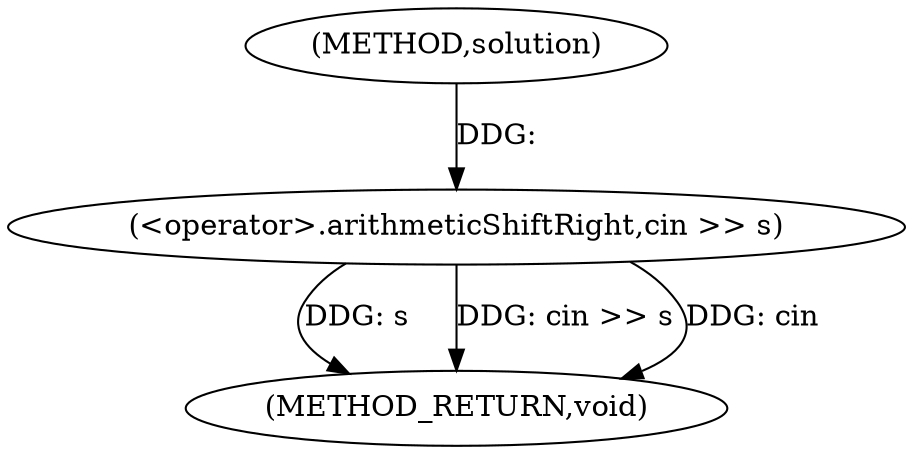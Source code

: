 digraph "solution" {  
"1001632" [label = "(METHOD,solution)" ]
"1001638" [label = "(METHOD_RETURN,void)" ]
"1001635" [label = "(<operator>.arithmeticShiftRight,cin >> s)" ]
  "1001635" -> "1001638"  [ label = "DDG: s"] 
  "1001635" -> "1001638"  [ label = "DDG: cin >> s"] 
  "1001635" -> "1001638"  [ label = "DDG: cin"] 
  "1001632" -> "1001635"  [ label = "DDG: "] 
}
